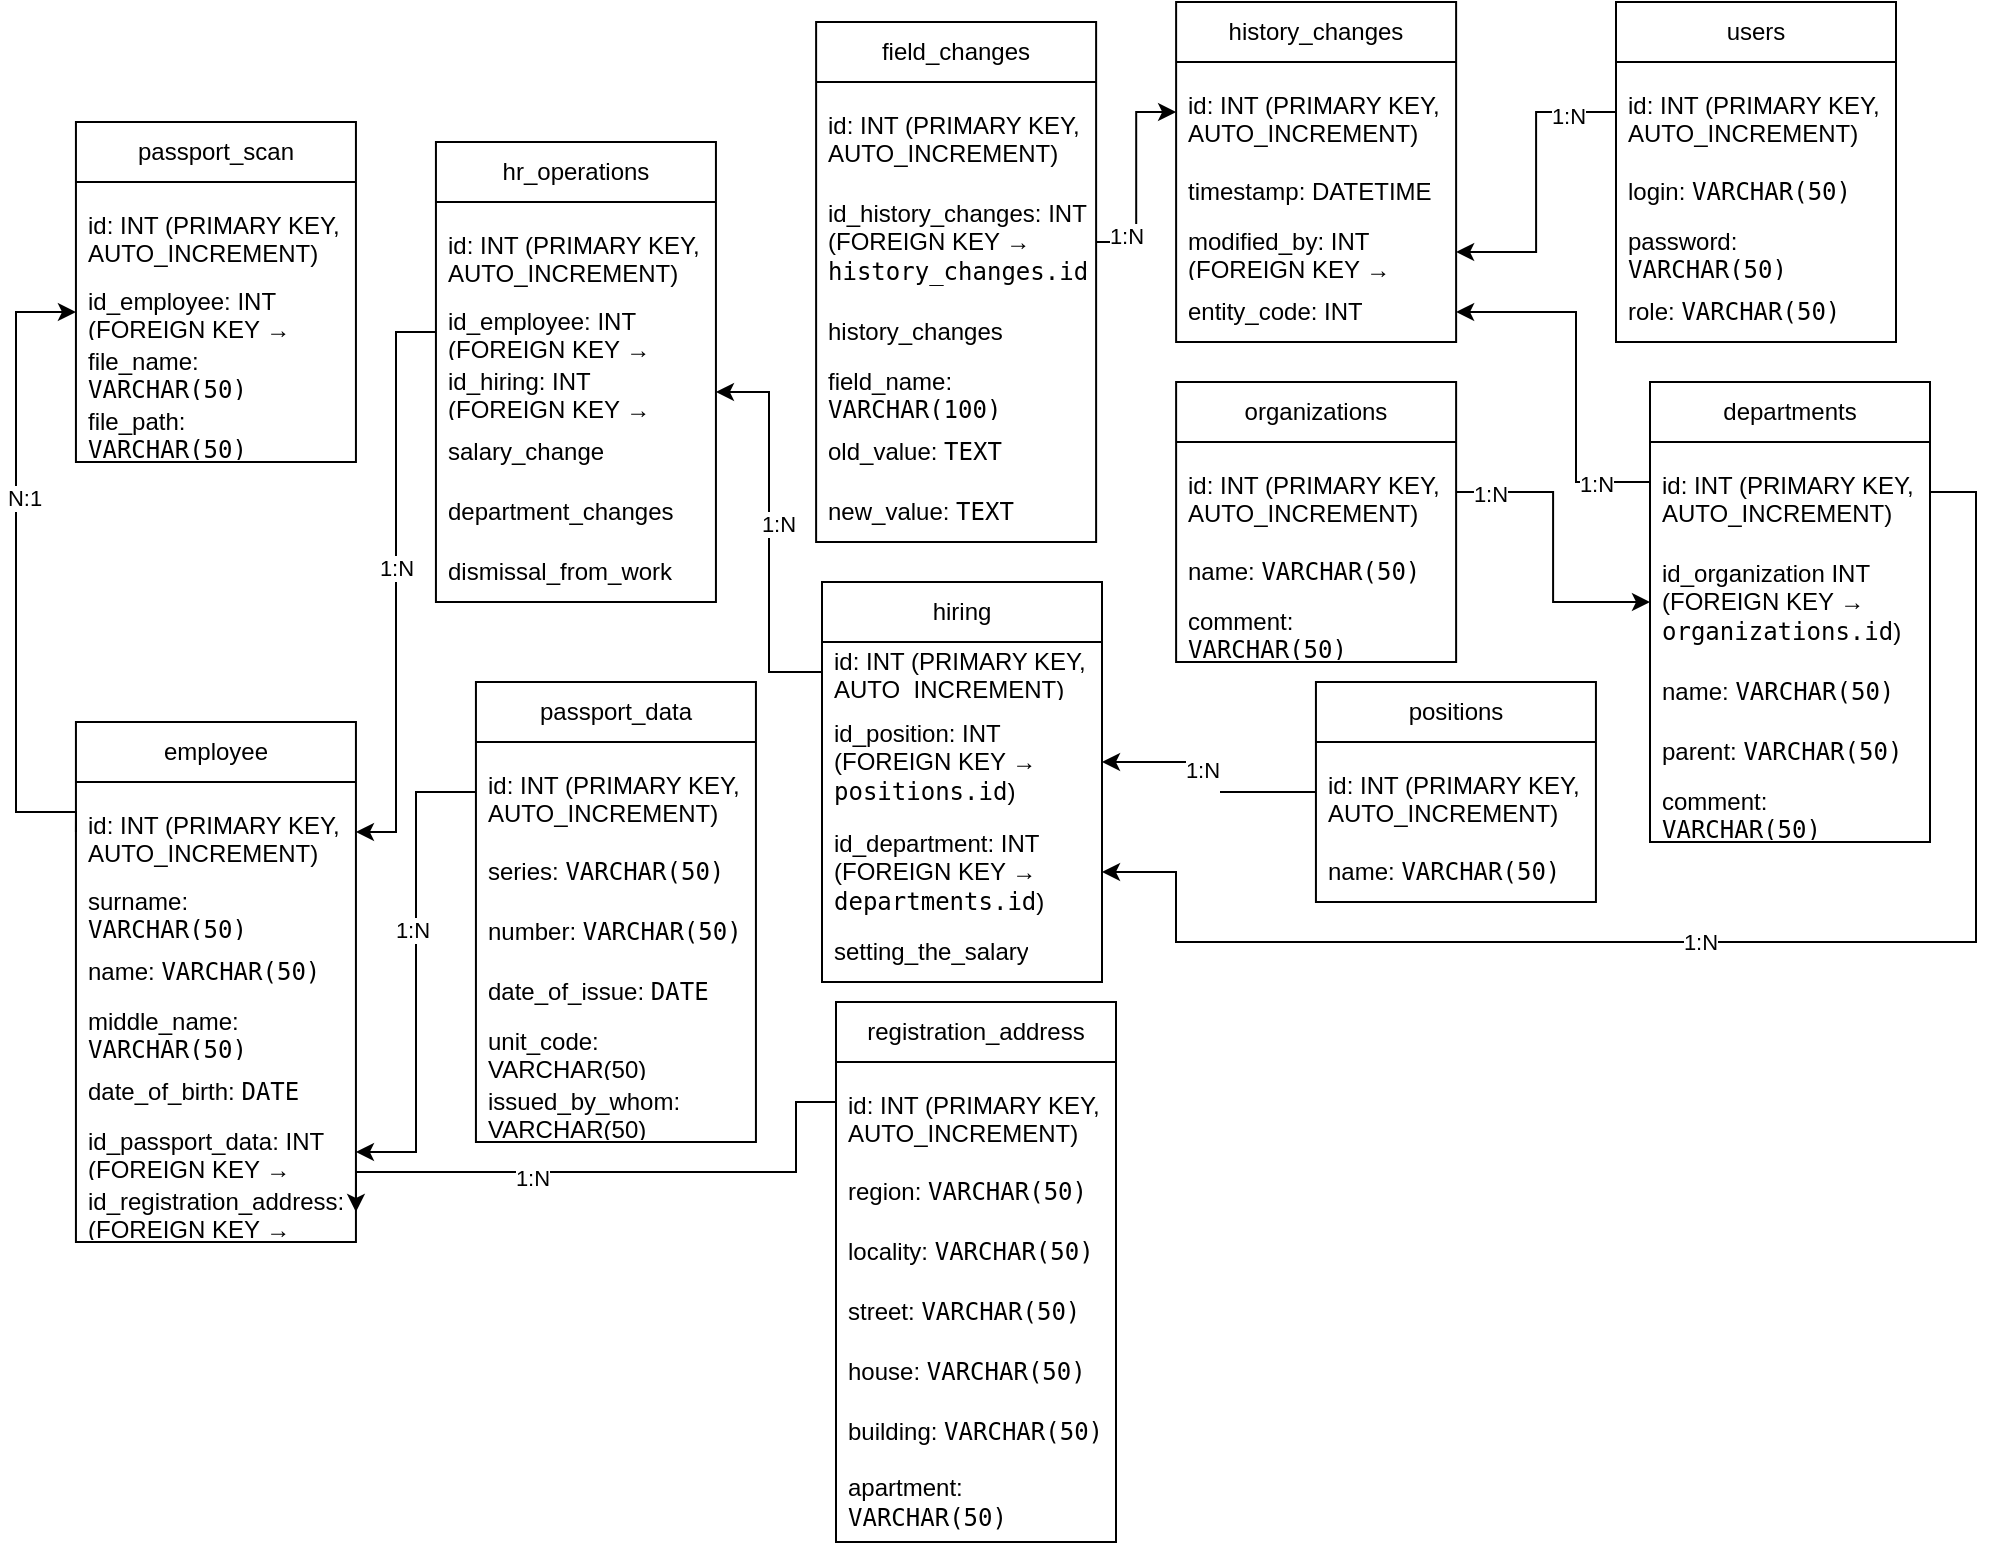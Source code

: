 <mxfile version="24.8.6">
  <diagram name="Страница — 1" id="jHBSTZxlIRbPRRDS3LSl">
    <mxGraphModel dx="1593" dy="2037" grid="1" gridSize="10" guides="1" tooltips="1" connect="1" arrows="1" fold="1" page="1" pageScale="1" pageWidth="827" pageHeight="1169" math="0" shadow="0">
      <root>
        <mxCell id="0" />
        <mxCell id="1" parent="0" />
        <mxCell id="Eq8dwpJ5VZz5XTEou-S4-1" value="organizations" style="swimlane;fontStyle=0;childLayout=stackLayout;horizontal=1;startSize=30;horizontalStack=0;resizeParent=1;resizeParentMax=0;resizeLast=0;collapsible=1;marginBottom=0;whiteSpace=wrap;html=1;" parent="1" vertex="1">
          <mxGeometry x="590.06" y="-970" width="140" height="140" as="geometry" />
        </mxCell>
        <mxCell id="Eq8dwpJ5VZz5XTEou-S4-2" value="&lt;p data-pm-slice=&quot;0 0 []&quot;&gt;id: INT (PRIMARY KEY, AUTO_INCREMENT)&lt;/p&gt;" style="text;strokeColor=none;fillColor=none;align=left;verticalAlign=middle;spacingLeft=4;spacingRight=4;overflow=hidden;points=[[0,0.5],[1,0.5]];portConstraint=eastwest;rotatable=0;whiteSpace=wrap;html=1;" parent="Eq8dwpJ5VZz5XTEou-S4-1" vertex="1">
          <mxGeometry y="30" width="140" height="50" as="geometry" />
        </mxCell>
        <mxCell id="Eq8dwpJ5VZz5XTEou-S4-3" value="name: &lt;code&gt;VARCHAR(50)&lt;/code&gt;" style="text;strokeColor=none;fillColor=none;align=left;verticalAlign=middle;spacingLeft=4;spacingRight=4;overflow=hidden;points=[[0,0.5],[1,0.5]];portConstraint=eastwest;rotatable=0;whiteSpace=wrap;html=1;" parent="Eq8dwpJ5VZz5XTEou-S4-1" vertex="1">
          <mxGeometry y="80" width="140" height="30" as="geometry" />
        </mxCell>
        <mxCell id="Eq8dwpJ5VZz5XTEou-S4-4" value="comment: &lt;code&gt;VARCHAR(50)&lt;/code&gt;" style="text;strokeColor=none;fillColor=none;align=left;verticalAlign=middle;spacingLeft=4;spacingRight=4;overflow=hidden;points=[[0,0.5],[1,0.5]];portConstraint=eastwest;rotatable=0;whiteSpace=wrap;html=1;" parent="Eq8dwpJ5VZz5XTEou-S4-1" vertex="1">
          <mxGeometry y="110" width="140" height="30" as="geometry" />
        </mxCell>
        <mxCell id="Eq8dwpJ5VZz5XTEou-S4-5" value="employee" style="swimlane;fontStyle=0;childLayout=stackLayout;horizontal=1;startSize=30;horizontalStack=0;resizeParent=1;resizeParentMax=0;resizeLast=0;collapsible=1;marginBottom=0;whiteSpace=wrap;html=1;" parent="1" vertex="1">
          <mxGeometry x="39.97" y="-800" width="140" height="260" as="geometry" />
        </mxCell>
        <mxCell id="Eq8dwpJ5VZz5XTEou-S4-6" value="&lt;p data-pm-slice=&quot;0 0 []&quot;&gt;id: INT (PRIMARY KEY, AUTO_INCREMENT)&lt;/p&gt;" style="text;strokeColor=none;fillColor=none;align=left;verticalAlign=middle;spacingLeft=4;spacingRight=4;overflow=hidden;points=[[0,0.5],[1,0.5]];portConstraint=eastwest;rotatable=0;whiteSpace=wrap;html=1;" parent="Eq8dwpJ5VZz5XTEou-S4-5" vertex="1">
          <mxGeometry y="30" width="140" height="50" as="geometry" />
        </mxCell>
        <mxCell id="Eq8dwpJ5VZz5XTEou-S4-7" value="surname: &lt;code&gt;VARCHAR(50)&lt;/code&gt;" style="text;strokeColor=none;fillColor=none;align=left;verticalAlign=middle;spacingLeft=4;spacingRight=4;overflow=hidden;points=[[0,0.5],[1,0.5]];portConstraint=eastwest;rotatable=0;whiteSpace=wrap;html=1;" parent="Eq8dwpJ5VZz5XTEou-S4-5" vertex="1">
          <mxGeometry y="80" width="140" height="30" as="geometry" />
        </mxCell>
        <mxCell id="Eq8dwpJ5VZz5XTEou-S4-8" value="name: &lt;code&gt;VARCHAR(50)&lt;/code&gt;" style="text;strokeColor=none;fillColor=none;align=left;verticalAlign=middle;spacingLeft=4;spacingRight=4;overflow=hidden;points=[[0,0.5],[1,0.5]];portConstraint=eastwest;rotatable=0;whiteSpace=wrap;html=1;" parent="Eq8dwpJ5VZz5XTEou-S4-5" vertex="1">
          <mxGeometry y="110" width="140" height="30" as="geometry" />
        </mxCell>
        <mxCell id="Eq8dwpJ5VZz5XTEou-S4-9" value="middle_name: &lt;code&gt;VARCHAR(50)&lt;/code&gt;" style="text;strokeColor=none;fillColor=none;align=left;verticalAlign=middle;spacingLeft=4;spacingRight=4;overflow=hidden;points=[[0,0.5],[1,0.5]];portConstraint=eastwest;rotatable=0;whiteSpace=wrap;html=1;" parent="Eq8dwpJ5VZz5XTEou-S4-5" vertex="1">
          <mxGeometry y="140" width="140" height="30" as="geometry" />
        </mxCell>
        <mxCell id="Eq8dwpJ5VZz5XTEou-S4-10" value="date_of_birth: &lt;code&gt;DATE&lt;/code&gt;" style="text;strokeColor=none;fillColor=none;align=left;verticalAlign=middle;spacingLeft=4;spacingRight=4;overflow=hidden;points=[[0,0.5],[1,0.5]];portConstraint=eastwest;rotatable=0;whiteSpace=wrap;html=1;" parent="Eq8dwpJ5VZz5XTEou-S4-5" vertex="1">
          <mxGeometry y="170" width="140" height="30" as="geometry" />
        </mxCell>
        <mxCell id="Eq8dwpJ5VZz5XTEou-S4-11" value="id_passport_data: INT (FOREIGN KEY → &lt;code&gt;passport_data.id&lt;/code&gt;)" style="text;strokeColor=none;fillColor=none;align=left;verticalAlign=middle;spacingLeft=4;spacingRight=4;overflow=hidden;points=[[0,0.5],[1,0.5]];portConstraint=eastwest;rotatable=0;whiteSpace=wrap;html=1;" parent="Eq8dwpJ5VZz5XTEou-S4-5" vertex="1">
          <mxGeometry y="200" width="140" height="30" as="geometry" />
        </mxCell>
        <mxCell id="Eq8dwpJ5VZz5XTEou-S4-12" value="id_registration_address: INT (FOREIGN KEY → &lt;code&gt;registration_address.id&lt;/code&gt;)" style="text;strokeColor=none;fillColor=none;align=left;verticalAlign=middle;spacingLeft=4;spacingRight=4;overflow=hidden;points=[[0,0.5],[1,0.5]];portConstraint=eastwest;rotatable=0;whiteSpace=wrap;html=1;" parent="Eq8dwpJ5VZz5XTEou-S4-5" vertex="1">
          <mxGeometry y="230" width="140" height="30" as="geometry" />
        </mxCell>
        <mxCell id="Eq8dwpJ5VZz5XTEou-S4-14" value="passport_data" style="swimlane;fontStyle=0;childLayout=stackLayout;horizontal=1;startSize=30;horizontalStack=0;resizeParent=1;resizeParentMax=0;resizeLast=0;collapsible=1;marginBottom=0;whiteSpace=wrap;html=1;" parent="1" vertex="1">
          <mxGeometry x="239.97" y="-820" width="140" height="230" as="geometry" />
        </mxCell>
        <mxCell id="Eq8dwpJ5VZz5XTEou-S4-15" value="&lt;p data-pm-slice=&quot;0 0 []&quot;&gt;id: INT (PRIMARY KEY, AUTO_INCREMENT)&lt;/p&gt;" style="text;strokeColor=none;fillColor=none;align=left;verticalAlign=middle;spacingLeft=4;spacingRight=4;overflow=hidden;points=[[0,0.5],[1,0.5]];portConstraint=eastwest;rotatable=0;whiteSpace=wrap;html=1;" parent="Eq8dwpJ5VZz5XTEou-S4-14" vertex="1">
          <mxGeometry y="30" width="140" height="50" as="geometry" />
        </mxCell>
        <mxCell id="Eq8dwpJ5VZz5XTEou-S4-16" value="series: &lt;code&gt;VARCHAR(50)&lt;/code&gt;" style="text;strokeColor=none;fillColor=none;align=left;verticalAlign=middle;spacingLeft=4;spacingRight=4;overflow=hidden;points=[[0,0.5],[1,0.5]];portConstraint=eastwest;rotatable=0;whiteSpace=wrap;html=1;" parent="Eq8dwpJ5VZz5XTEou-S4-14" vertex="1">
          <mxGeometry y="80" width="140" height="30" as="geometry" />
        </mxCell>
        <mxCell id="Eq8dwpJ5VZz5XTEou-S4-17" value="number: &lt;code&gt;VARCHAR(50)&lt;/code&gt;" style="text;strokeColor=none;fillColor=none;align=left;verticalAlign=middle;spacingLeft=4;spacingRight=4;overflow=hidden;points=[[0,0.5],[1,0.5]];portConstraint=eastwest;rotatable=0;whiteSpace=wrap;html=1;" parent="Eq8dwpJ5VZz5XTEou-S4-14" vertex="1">
          <mxGeometry y="110" width="140" height="30" as="geometry" />
        </mxCell>
        <mxCell id="Eq8dwpJ5VZz5XTEou-S4-18" value="date_of_issue: &lt;code&gt;DATE&lt;/code&gt;" style="text;strokeColor=none;fillColor=none;align=left;verticalAlign=middle;spacingLeft=4;spacingRight=4;overflow=hidden;points=[[0,0.5],[1,0.5]];portConstraint=eastwest;rotatable=0;whiteSpace=wrap;html=1;" parent="Eq8dwpJ5VZz5XTEou-S4-14" vertex="1">
          <mxGeometry y="140" width="140" height="30" as="geometry" />
        </mxCell>
        <mxCell id="Eq8dwpJ5VZz5XTEou-S4-19" value="unit_code: VARCHAR(50)" style="text;strokeColor=none;fillColor=none;align=left;verticalAlign=middle;spacingLeft=4;spacingRight=4;overflow=hidden;points=[[0,0.5],[1,0.5]];portConstraint=eastwest;rotatable=0;whiteSpace=wrap;html=1;" parent="Eq8dwpJ5VZz5XTEou-S4-14" vertex="1">
          <mxGeometry y="170" width="140" height="30" as="geometry" />
        </mxCell>
        <mxCell id="Eq8dwpJ5VZz5XTEou-S4-20" value="issued_by_whom: VARCHAR(50)" style="text;strokeColor=none;fillColor=none;align=left;verticalAlign=middle;spacingLeft=4;spacingRight=4;overflow=hidden;points=[[0,0.5],[1,0.5]];portConstraint=eastwest;rotatable=0;whiteSpace=wrap;html=1;" parent="Eq8dwpJ5VZz5XTEou-S4-14" vertex="1">
          <mxGeometry y="200" width="140" height="30" as="geometry" />
        </mxCell>
        <mxCell id="Eq8dwpJ5VZz5XTEou-S4-21" value="registration_address" style="swimlane;fontStyle=0;childLayout=stackLayout;horizontal=1;startSize=30;horizontalStack=0;resizeParent=1;resizeParentMax=0;resizeLast=0;collapsible=1;marginBottom=0;whiteSpace=wrap;html=1;" parent="1" vertex="1">
          <mxGeometry x="420" y="-660" width="140" height="270" as="geometry" />
        </mxCell>
        <mxCell id="Eq8dwpJ5VZz5XTEou-S4-22" value="&lt;p data-pm-slice=&quot;0 0 []&quot;&gt;id: INT (PRIMARY KEY, AUTO_INCREMENT)&lt;/p&gt;" style="text;strokeColor=none;fillColor=none;align=left;verticalAlign=middle;spacingLeft=4;spacingRight=4;overflow=hidden;points=[[0,0.5],[1,0.5]];portConstraint=eastwest;rotatable=0;whiteSpace=wrap;html=1;" parent="Eq8dwpJ5VZz5XTEou-S4-21" vertex="1">
          <mxGeometry y="30" width="140" height="50" as="geometry" />
        </mxCell>
        <mxCell id="Eq8dwpJ5VZz5XTEou-S4-23" value="region: &lt;code&gt;VARCHAR(50)&lt;/code&gt;" style="text;strokeColor=none;fillColor=none;align=left;verticalAlign=middle;spacingLeft=4;spacingRight=4;overflow=hidden;points=[[0,0.5],[1,0.5]];portConstraint=eastwest;rotatable=0;whiteSpace=wrap;html=1;" parent="Eq8dwpJ5VZz5XTEou-S4-21" vertex="1">
          <mxGeometry y="80" width="140" height="30" as="geometry" />
        </mxCell>
        <mxCell id="Eq8dwpJ5VZz5XTEou-S4-24" value="locality: &lt;code&gt;VARCHAR(50)&lt;/code&gt;" style="text;strokeColor=none;fillColor=none;align=left;verticalAlign=middle;spacingLeft=4;spacingRight=4;overflow=hidden;points=[[0,0.5],[1,0.5]];portConstraint=eastwest;rotatable=0;whiteSpace=wrap;html=1;" parent="Eq8dwpJ5VZz5XTEou-S4-21" vertex="1">
          <mxGeometry y="110" width="140" height="30" as="geometry" />
        </mxCell>
        <mxCell id="Eq8dwpJ5VZz5XTEou-S4-25" value="street: &lt;code&gt;VARCHAR(50)&lt;/code&gt;" style="text;strokeColor=none;fillColor=none;align=left;verticalAlign=middle;spacingLeft=4;spacingRight=4;overflow=hidden;points=[[0,0.5],[1,0.5]];portConstraint=eastwest;rotatable=0;whiteSpace=wrap;html=1;" parent="Eq8dwpJ5VZz5XTEou-S4-21" vertex="1">
          <mxGeometry y="140" width="140" height="30" as="geometry" />
        </mxCell>
        <mxCell id="Eq8dwpJ5VZz5XTEou-S4-26" value="house: &lt;code&gt;VARCHAR(50)&lt;/code&gt;" style="text;strokeColor=none;fillColor=none;align=left;verticalAlign=middle;spacingLeft=4;spacingRight=4;overflow=hidden;points=[[0,0.5],[1,0.5]];portConstraint=eastwest;rotatable=0;whiteSpace=wrap;html=1;" parent="Eq8dwpJ5VZz5XTEou-S4-21" vertex="1">
          <mxGeometry y="170" width="140" height="30" as="geometry" />
        </mxCell>
        <mxCell id="Eq8dwpJ5VZz5XTEou-S4-27" value="building: &lt;code&gt;VARCHAR(50)&lt;/code&gt;" style="text;strokeColor=none;fillColor=none;align=left;verticalAlign=middle;spacingLeft=4;spacingRight=4;overflow=hidden;points=[[0,0.5],[1,0.5]];portConstraint=eastwest;rotatable=0;whiteSpace=wrap;html=1;" parent="Eq8dwpJ5VZz5XTEou-S4-21" vertex="1">
          <mxGeometry y="200" width="140" height="30" as="geometry" />
        </mxCell>
        <mxCell id="Eq8dwpJ5VZz5XTEou-S4-28" value="apartment: &lt;code&gt;VARCHAR(50)&lt;/code&gt;" style="text;strokeColor=none;fillColor=none;align=left;verticalAlign=middle;spacingLeft=4;spacingRight=4;overflow=hidden;points=[[0,0.5],[1,0.5]];portConstraint=eastwest;rotatable=0;whiteSpace=wrap;html=1;" parent="Eq8dwpJ5VZz5XTEou-S4-21" vertex="1">
          <mxGeometry y="230" width="140" height="40" as="geometry" />
        </mxCell>
        <mxCell id="Eq8dwpJ5VZz5XTEou-S4-29" value="passport_scan" style="swimlane;fontStyle=0;childLayout=stackLayout;horizontal=1;startSize=30;horizontalStack=0;resizeParent=1;resizeParentMax=0;resizeLast=0;collapsible=1;marginBottom=0;whiteSpace=wrap;html=1;" parent="1" vertex="1">
          <mxGeometry x="39.97" y="-1100" width="140" height="170" as="geometry" />
        </mxCell>
        <mxCell id="Eq8dwpJ5VZz5XTEou-S4-30" value="&lt;p data-pm-slice=&quot;0 0 []&quot;&gt;id: INT (PRIMARY KEY, AUTO_INCREMENT)&lt;/p&gt;" style="text;strokeColor=none;fillColor=none;align=left;verticalAlign=middle;spacingLeft=4;spacingRight=4;overflow=hidden;points=[[0,0.5],[1,0.5]];portConstraint=eastwest;rotatable=0;whiteSpace=wrap;html=1;" parent="Eq8dwpJ5VZz5XTEou-S4-29" vertex="1">
          <mxGeometry y="30" width="140" height="50" as="geometry" />
        </mxCell>
        <mxCell id="jUoEw7toJQE0sB9hB6Gh-31" value="id_employee: INT (FOREIGN KEY → &lt;code&gt;employee.id&lt;/code&gt;)" style="text;strokeColor=none;fillColor=none;align=left;verticalAlign=middle;spacingLeft=4;spacingRight=4;overflow=hidden;points=[[0,0.5],[1,0.5]];portConstraint=eastwest;rotatable=0;whiteSpace=wrap;html=1;" parent="Eq8dwpJ5VZz5XTEou-S4-29" vertex="1">
          <mxGeometry y="80" width="140" height="30" as="geometry" />
        </mxCell>
        <mxCell id="Eq8dwpJ5VZz5XTEou-S4-31" value="file_name:&lt;code&gt; VARCHAR(50)&lt;/code&gt;" style="text;strokeColor=none;fillColor=none;align=left;verticalAlign=middle;spacingLeft=4;spacingRight=4;overflow=hidden;points=[[0,0.5],[1,0.5]];portConstraint=eastwest;rotatable=0;whiteSpace=wrap;html=1;" parent="Eq8dwpJ5VZz5XTEou-S4-29" vertex="1">
          <mxGeometry y="110" width="140" height="30" as="geometry" />
        </mxCell>
        <mxCell id="jUoEw7toJQE0sB9hB6Gh-17" value="file_path: &lt;code&gt;VARCHAR(50)&lt;/code&gt;" style="text;strokeColor=none;fillColor=none;align=left;verticalAlign=middle;spacingLeft=4;spacingRight=4;overflow=hidden;points=[[0,0.5],[1,0.5]];portConstraint=eastwest;rotatable=0;whiteSpace=wrap;html=1;" parent="Eq8dwpJ5VZz5XTEou-S4-29" vertex="1">
          <mxGeometry y="140" width="140" height="30" as="geometry" />
        </mxCell>
        <mxCell id="Eq8dwpJ5VZz5XTEou-S4-33" value="departments" style="swimlane;fontStyle=0;childLayout=stackLayout;horizontal=1;startSize=30;horizontalStack=0;resizeParent=1;resizeParentMax=0;resizeLast=0;collapsible=1;marginBottom=0;whiteSpace=wrap;html=1;" parent="1" vertex="1">
          <mxGeometry x="827" y="-970" width="140" height="230" as="geometry" />
        </mxCell>
        <mxCell id="Eq8dwpJ5VZz5XTEou-S4-34" value="&lt;p data-pm-slice=&quot;0 0 []&quot;&gt;id: INT (PRIMARY KEY, AUTO_INCREMENT)&lt;/p&gt;" style="text;strokeColor=none;fillColor=none;align=left;verticalAlign=middle;spacingLeft=4;spacingRight=4;overflow=hidden;points=[[0,0.5],[1,0.5]];portConstraint=eastwest;rotatable=0;whiteSpace=wrap;html=1;" parent="Eq8dwpJ5VZz5XTEou-S4-33" vertex="1">
          <mxGeometry y="30" width="140" height="50" as="geometry" />
        </mxCell>
        <mxCell id="Eq8dwpJ5VZz5XTEou-S4-35" value="id_organization INT (FOREIGN KEY → &lt;code&gt;organizations.id&lt;/code&gt;)" style="text;strokeColor=none;fillColor=none;align=left;verticalAlign=middle;spacingLeft=4;spacingRight=4;overflow=hidden;points=[[0,0.5],[1,0.5]];portConstraint=eastwest;rotatable=0;whiteSpace=wrap;html=1;" parent="Eq8dwpJ5VZz5XTEou-S4-33" vertex="1">
          <mxGeometry y="80" width="140" height="60" as="geometry" />
        </mxCell>
        <mxCell id="Eq8dwpJ5VZz5XTEou-S4-36" value="name: &lt;code&gt;VARCHAR(50)&lt;/code&gt;" style="text;strokeColor=none;fillColor=none;align=left;verticalAlign=middle;spacingLeft=4;spacingRight=4;overflow=hidden;points=[[0,0.5],[1,0.5]];portConstraint=eastwest;rotatable=0;whiteSpace=wrap;html=1;" parent="Eq8dwpJ5VZz5XTEou-S4-33" vertex="1">
          <mxGeometry y="140" width="140" height="30" as="geometry" />
        </mxCell>
        <mxCell id="Eq8dwpJ5VZz5XTEou-S4-37" value="parent: &lt;code&gt;VARCHAR(50)&lt;/code&gt;" style="text;strokeColor=none;fillColor=none;align=left;verticalAlign=middle;spacingLeft=4;spacingRight=4;overflow=hidden;points=[[0,0.5],[1,0.5]];portConstraint=eastwest;rotatable=0;whiteSpace=wrap;html=1;" parent="Eq8dwpJ5VZz5XTEou-S4-33" vertex="1">
          <mxGeometry y="170" width="140" height="30" as="geometry" />
        </mxCell>
        <mxCell id="Eq8dwpJ5VZz5XTEou-S4-38" value="comment: &lt;code&gt;VARCHAR(50)&lt;/code&gt;" style="text;strokeColor=none;fillColor=none;align=left;verticalAlign=middle;spacingLeft=4;spacingRight=4;overflow=hidden;points=[[0,0.5],[1,0.5]];portConstraint=eastwest;rotatable=0;whiteSpace=wrap;html=1;" parent="Eq8dwpJ5VZz5XTEou-S4-33" vertex="1">
          <mxGeometry y="200" width="140" height="30" as="geometry" />
        </mxCell>
        <mxCell id="Eq8dwpJ5VZz5XTEou-S4-40" value="positions" style="swimlane;fontStyle=0;childLayout=stackLayout;horizontal=1;startSize=30;horizontalStack=0;resizeParent=1;resizeParentMax=0;resizeLast=0;collapsible=1;marginBottom=0;whiteSpace=wrap;html=1;" parent="1" vertex="1">
          <mxGeometry x="659.97" y="-820" width="140" height="110" as="geometry" />
        </mxCell>
        <mxCell id="Eq8dwpJ5VZz5XTEou-S4-41" value="&lt;p data-pm-slice=&quot;0 0 []&quot;&gt;id: INT (PRIMARY KEY, AUTO_INCREMENT)&lt;/p&gt;" style="text;strokeColor=none;fillColor=none;align=left;verticalAlign=middle;spacingLeft=4;spacingRight=4;overflow=hidden;points=[[0,0.5],[1,0.5]];portConstraint=eastwest;rotatable=0;whiteSpace=wrap;html=1;" parent="Eq8dwpJ5VZz5XTEou-S4-40" vertex="1">
          <mxGeometry y="30" width="140" height="50" as="geometry" />
        </mxCell>
        <mxCell id="Eq8dwpJ5VZz5XTEou-S4-42" value="name: &lt;code&gt;VARCHAR(50)&lt;/code&gt;" style="text;strokeColor=none;fillColor=none;align=left;verticalAlign=middle;spacingLeft=4;spacingRight=4;overflow=hidden;points=[[0,0.5],[1,0.5]];portConstraint=eastwest;rotatable=0;whiteSpace=wrap;html=1;" parent="Eq8dwpJ5VZz5XTEou-S4-40" vertex="1">
          <mxGeometry y="80" width="140" height="30" as="geometry" />
        </mxCell>
        <mxCell id="Eq8dwpJ5VZz5XTEou-S4-43" value="hr_operations" style="swimlane;fontStyle=0;childLayout=stackLayout;horizontal=1;startSize=30;horizontalStack=0;resizeParent=1;resizeParentMax=0;resizeLast=0;collapsible=1;marginBottom=0;whiteSpace=wrap;html=1;" parent="1" vertex="1">
          <mxGeometry x="219.97" y="-1090" width="140" height="230" as="geometry" />
        </mxCell>
        <mxCell id="Eq8dwpJ5VZz5XTEou-S4-44" value="&lt;p data-pm-slice=&quot;0 0 []&quot;&gt;id: INT (PRIMARY KEY, AUTO_INCREMENT)&lt;/p&gt;" style="text;strokeColor=none;fillColor=none;align=left;verticalAlign=middle;spacingLeft=4;spacingRight=4;overflow=hidden;points=[[0,0.5],[1,0.5]];portConstraint=eastwest;rotatable=0;whiteSpace=wrap;html=1;" parent="Eq8dwpJ5VZz5XTEou-S4-43" vertex="1">
          <mxGeometry y="30" width="140" height="50" as="geometry" />
        </mxCell>
        <mxCell id="Eq8dwpJ5VZz5XTEou-S4-45" value="id_employee: INT (FOREIGN KEY → &lt;code&gt;employee.id&lt;/code&gt;)" style="text;strokeColor=none;fillColor=none;align=left;verticalAlign=middle;spacingLeft=4;spacingRight=4;overflow=hidden;points=[[0,0.5],[1,0.5]];portConstraint=eastwest;rotatable=0;whiteSpace=wrap;html=1;" parent="Eq8dwpJ5VZz5XTEou-S4-43" vertex="1">
          <mxGeometry y="80" width="140" height="30" as="geometry" />
        </mxCell>
        <mxCell id="Eq8dwpJ5VZz5XTEou-S4-46" value="id_hiring: INT (FOREIGN KEY → &lt;code&gt;hiring.id&lt;/code&gt;)" style="text;strokeColor=none;fillColor=none;align=left;verticalAlign=middle;spacingLeft=4;spacingRight=4;overflow=hidden;points=[[0,0.5],[1,0.5]];portConstraint=eastwest;rotatable=0;whiteSpace=wrap;html=1;" parent="Eq8dwpJ5VZz5XTEou-S4-43" vertex="1">
          <mxGeometry y="110" width="140" height="30" as="geometry" />
        </mxCell>
        <mxCell id="Eq8dwpJ5VZz5XTEou-S4-47" value="salary_change" style="text;strokeColor=none;fillColor=none;align=left;verticalAlign=middle;spacingLeft=4;spacingRight=4;overflow=hidden;points=[[0,0.5],[1,0.5]];portConstraint=eastwest;rotatable=0;whiteSpace=wrap;html=1;" parent="Eq8dwpJ5VZz5XTEou-S4-43" vertex="1">
          <mxGeometry y="140" width="140" height="30" as="geometry" />
        </mxCell>
        <mxCell id="Eq8dwpJ5VZz5XTEou-S4-48" value="department_changes" style="text;strokeColor=none;fillColor=none;align=left;verticalAlign=middle;spacingLeft=4;spacingRight=4;overflow=hidden;points=[[0,0.5],[1,0.5]];portConstraint=eastwest;rotatable=0;whiteSpace=wrap;html=1;" parent="Eq8dwpJ5VZz5XTEou-S4-43" vertex="1">
          <mxGeometry y="170" width="140" height="30" as="geometry" />
        </mxCell>
        <mxCell id="Eq8dwpJ5VZz5XTEou-S4-49" value="dismissal_from_work" style="text;strokeColor=none;fillColor=none;align=left;verticalAlign=middle;spacingLeft=4;spacingRight=4;overflow=hidden;points=[[0,0.5],[1,0.5]];portConstraint=eastwest;rotatable=0;whiteSpace=wrap;html=1;" parent="Eq8dwpJ5VZz5XTEou-S4-43" vertex="1">
          <mxGeometry y="200" width="140" height="30" as="geometry" />
        </mxCell>
        <mxCell id="Eq8dwpJ5VZz5XTEou-S4-50" value="hiring" style="swimlane;fontStyle=0;childLayout=stackLayout;horizontal=1;startSize=30;horizontalStack=0;resizeParent=1;resizeParentMax=0;resizeLast=0;collapsible=1;marginBottom=0;whiteSpace=wrap;html=1;" parent="1" vertex="1">
          <mxGeometry x="413" y="-870" width="140" height="200" as="geometry" />
        </mxCell>
        <mxCell id="Eq8dwpJ5VZz5XTEou-S4-51" value="id: INT (PRIMARY KEY, AUTO_INCREMENT)" style="text;strokeColor=none;fillColor=none;align=left;verticalAlign=middle;spacingLeft=4;spacingRight=4;overflow=hidden;points=[[0,0.5],[1,0.5]];portConstraint=eastwest;rotatable=0;whiteSpace=wrap;html=1;" parent="Eq8dwpJ5VZz5XTEou-S4-50" vertex="1">
          <mxGeometry y="30" width="140" height="30" as="geometry" />
        </mxCell>
        <mxCell id="Eq8dwpJ5VZz5XTEou-S4-53" value="id_position: INT (FOREIGN KEY → &lt;code&gt;positions.id&lt;/code&gt;)" style="text;strokeColor=none;fillColor=none;align=left;verticalAlign=middle;spacingLeft=4;spacingRight=4;overflow=hidden;points=[[0,0.5],[1,0.5]];portConstraint=eastwest;rotatable=0;whiteSpace=wrap;html=1;" parent="Eq8dwpJ5VZz5XTEou-S4-50" vertex="1">
          <mxGeometry y="60" width="140" height="60" as="geometry" />
        </mxCell>
        <mxCell id="Eq8dwpJ5VZz5XTEou-S4-52" value="id_department: INT (FOREIGN KEY → &lt;code&gt;departments.id&lt;/code&gt;)" style="text;strokeColor=none;fillColor=none;align=left;verticalAlign=middle;spacingLeft=4;spacingRight=4;overflow=hidden;points=[[0,0.5],[1,0.5]];portConstraint=eastwest;rotatable=0;whiteSpace=wrap;html=1;" parent="Eq8dwpJ5VZz5XTEou-S4-50" vertex="1">
          <mxGeometry y="120" width="140" height="50" as="geometry" />
        </mxCell>
        <mxCell id="Eq8dwpJ5VZz5XTEou-S4-54" value="setting_the_salary" style="text;strokeColor=none;fillColor=none;align=left;verticalAlign=middle;spacingLeft=4;spacingRight=4;overflow=hidden;points=[[0,0.5],[1,0.5]];portConstraint=eastwest;rotatable=0;whiteSpace=wrap;html=1;" parent="Eq8dwpJ5VZz5XTEou-S4-50" vertex="1">
          <mxGeometry y="170" width="140" height="30" as="geometry" />
        </mxCell>
        <mxCell id="Eq8dwpJ5VZz5XTEou-S4-55" value="history_changes" style="swimlane;fontStyle=0;childLayout=stackLayout;horizontal=1;startSize=30;horizontalStack=0;resizeParent=1;resizeParentMax=0;resizeLast=0;collapsible=1;marginBottom=0;whiteSpace=wrap;html=1;" parent="1" vertex="1">
          <mxGeometry x="590.06" y="-1160" width="140" height="170" as="geometry" />
        </mxCell>
        <mxCell id="Eq8dwpJ5VZz5XTEou-S4-56" value="&lt;p data-pm-slice=&quot;0 0 []&quot;&gt;id: INT (PRIMARY KEY, AUTO_INCREMENT)&lt;/p&gt;" style="text;strokeColor=none;fillColor=none;align=left;verticalAlign=middle;spacingLeft=4;spacingRight=4;overflow=hidden;points=[[0,0.5],[1,0.5]];portConstraint=eastwest;rotatable=0;whiteSpace=wrap;html=1;" parent="Eq8dwpJ5VZz5XTEou-S4-55" vertex="1">
          <mxGeometry y="30" width="140" height="50" as="geometry" />
        </mxCell>
        <mxCell id="Eq8dwpJ5VZz5XTEou-S4-57" value="timestamp: DATETIME" style="text;strokeColor=none;fillColor=none;align=left;verticalAlign=middle;spacingLeft=4;spacingRight=4;overflow=hidden;points=[[0,0.5],[1,0.5]];portConstraint=eastwest;rotatable=0;whiteSpace=wrap;html=1;" parent="Eq8dwpJ5VZz5XTEou-S4-55" vertex="1">
          <mxGeometry y="80" width="140" height="30" as="geometry" />
        </mxCell>
        <mxCell id="Eq8dwpJ5VZz5XTEou-S4-58" value="modified_by: INT (FOREIGN KEY → &lt;code&gt;users.id&lt;/code&gt;)" style="text;strokeColor=none;fillColor=none;align=left;verticalAlign=middle;spacingLeft=4;spacingRight=4;overflow=hidden;points=[[0,0.5],[1,0.5]];portConstraint=eastwest;rotatable=0;whiteSpace=wrap;html=1;" parent="Eq8dwpJ5VZz5XTEou-S4-55" vertex="1">
          <mxGeometry y="110" width="140" height="30" as="geometry" />
        </mxCell>
        <mxCell id="Eq8dwpJ5VZz5XTEou-S4-59" value="entity_code: INT" style="text;strokeColor=none;fillColor=none;align=left;verticalAlign=middle;spacingLeft=4;spacingRight=4;overflow=hidden;points=[[0,0.5],[1,0.5]];portConstraint=eastwest;rotatable=0;whiteSpace=wrap;html=1;" parent="Eq8dwpJ5VZz5XTEou-S4-55" vertex="1">
          <mxGeometry y="140" width="140" height="30" as="geometry" />
        </mxCell>
        <mxCell id="Eq8dwpJ5VZz5XTEou-S4-70" style="edgeStyle=orthogonalEdgeStyle;rounded=0;orthogonalLoop=1;jettySize=auto;html=1;exitX=0;exitY=0.5;exitDx=0;exitDy=0;entryX=1;entryY=0.5;entryDx=0;entryDy=0;" parent="1" source="Eq8dwpJ5VZz5XTEou-S4-22" target="Eq8dwpJ5VZz5XTEou-S4-12" edge="1">
          <mxGeometry relative="1" as="geometry">
            <Array as="points">
              <mxPoint x="420" y="-610" />
              <mxPoint x="400" y="-610" />
              <mxPoint x="400" y="-575" />
              <mxPoint x="180" y="-575" />
            </Array>
          </mxGeometry>
        </mxCell>
        <mxCell id="IaRZ0lFQKFmyOdZ3B6VX-19" value="1:N" style="edgeLabel;html=1;align=center;verticalAlign=middle;resizable=0;points=[];" vertex="1" connectable="0" parent="Eq8dwpJ5VZz5XTEou-S4-70">
          <mxGeometry x="0.282" y="3" relative="1" as="geometry">
            <mxPoint as="offset" />
          </mxGeometry>
        </mxCell>
        <mxCell id="jUoEw7toJQE0sB9hB6Gh-2" value="field_changes" style="swimlane;fontStyle=0;childLayout=stackLayout;horizontal=1;startSize=30;horizontalStack=0;resizeParent=1;resizeParentMax=0;resizeLast=0;collapsible=1;marginBottom=0;whiteSpace=wrap;html=1;fillColor=none;" parent="1" vertex="1">
          <mxGeometry x="410.06" y="-1150" width="140" height="260" as="geometry" />
        </mxCell>
        <mxCell id="jUoEw7toJQE0sB9hB6Gh-3" value="&lt;p data-pm-slice=&quot;0 0 []&quot;&gt;id: INT (PRIMARY KEY, AUTO_INCREMENT)&lt;/p&gt;" style="text;strokeColor=none;fillColor=none;align=left;verticalAlign=middle;spacingLeft=4;spacingRight=4;overflow=hidden;points=[[0,0.5],[1,0.5]];portConstraint=eastwest;rotatable=0;whiteSpace=wrap;html=1;" parent="jUoEw7toJQE0sB9hB6Gh-2" vertex="1">
          <mxGeometry y="30" width="140" height="50" as="geometry" />
        </mxCell>
        <mxCell id="jUoEw7toJQE0sB9hB6Gh-4" value="id_history_changes: INT (FOREIGN KEY → &lt;code&gt;history_changes.id&lt;/code&gt;)" style="text;strokeColor=none;fillColor=none;align=left;verticalAlign=middle;spacingLeft=4;spacingRight=4;overflow=hidden;points=[[0,0.5],[1,0.5]];portConstraint=eastwest;rotatable=0;whiteSpace=wrap;html=1;" parent="jUoEw7toJQE0sB9hB6Gh-2" vertex="1">
          <mxGeometry y="80" width="140" height="60" as="geometry" />
        </mxCell>
        <mxCell id="jUoEw7toJQE0sB9hB6Gh-5" value="history_changes " style="text;strokeColor=none;fillColor=none;align=left;verticalAlign=middle;spacingLeft=4;spacingRight=4;overflow=hidden;points=[[0,0.5],[1,0.5]];portConstraint=eastwest;rotatable=0;whiteSpace=wrap;html=1;" parent="jUoEw7toJQE0sB9hB6Gh-2" vertex="1">
          <mxGeometry y="140" width="140" height="30" as="geometry" />
        </mxCell>
        <mxCell id="jUoEw7toJQE0sB9hB6Gh-6" value="field_name: &lt;code&gt;VARCHAR(100)&lt;/code&gt;" style="text;strokeColor=none;fillColor=none;align=left;verticalAlign=middle;spacingLeft=4;spacingRight=4;overflow=hidden;points=[[0,0.5],[1,0.5]];portConstraint=eastwest;rotatable=0;whiteSpace=wrap;html=1;" parent="jUoEw7toJQE0sB9hB6Gh-2" vertex="1">
          <mxGeometry y="170" width="140" height="30" as="geometry" />
        </mxCell>
        <mxCell id="jUoEw7toJQE0sB9hB6Gh-7" value="old_value: &lt;code&gt;TEXT&lt;/code&gt;" style="text;strokeColor=none;fillColor=none;align=left;verticalAlign=middle;spacingLeft=4;spacingRight=4;overflow=hidden;points=[[0,0.5],[1,0.5]];portConstraint=eastwest;rotatable=0;whiteSpace=wrap;html=1;" parent="jUoEw7toJQE0sB9hB6Gh-2" vertex="1">
          <mxGeometry y="200" width="140" height="30" as="geometry" />
        </mxCell>
        <mxCell id="jUoEw7toJQE0sB9hB6Gh-8" value="new_value: &lt;code&gt;TEXT&lt;/code&gt;" style="text;strokeColor=none;fillColor=none;align=left;verticalAlign=middle;spacingLeft=4;spacingRight=4;overflow=hidden;points=[[0,0.5],[1,0.5]];portConstraint=eastwest;rotatable=0;whiteSpace=wrap;html=1;" parent="jUoEw7toJQE0sB9hB6Gh-2" vertex="1">
          <mxGeometry y="230" width="140" height="30" as="geometry" />
        </mxCell>
        <mxCell id="jUoEw7toJQE0sB9hB6Gh-20" style="edgeStyle=orthogonalEdgeStyle;rounded=0;orthogonalLoop=1;jettySize=auto;html=1;exitX=0;exitY=0.5;exitDx=0;exitDy=0;entryX=0;entryY=0.5;entryDx=0;entryDy=0;" parent="1" source="Eq8dwpJ5VZz5XTEou-S4-6" target="jUoEw7toJQE0sB9hB6Gh-31" edge="1">
          <mxGeometry relative="1" as="geometry">
            <mxPoint x="209.97" y="-750" as="sourcePoint" />
            <mxPoint x="39.97" y="-1020" as="targetPoint" />
            <Array as="points">
              <mxPoint x="40" y="-755" />
              <mxPoint x="10" y="-755" />
              <mxPoint x="10" y="-1005" />
            </Array>
          </mxGeometry>
        </mxCell>
        <mxCell id="IaRZ0lFQKFmyOdZ3B6VX-18" value="N:1" style="edgeLabel;html=1;align=center;verticalAlign=middle;resizable=0;points=[];" vertex="1" connectable="0" parent="jUoEw7toJQE0sB9hB6Gh-20">
          <mxGeometry x="0.236" y="-4" relative="1" as="geometry">
            <mxPoint as="offset" />
          </mxGeometry>
        </mxCell>
        <mxCell id="jUoEw7toJQE0sB9hB6Gh-21" style="edgeStyle=orthogonalEdgeStyle;rounded=0;orthogonalLoop=1;jettySize=auto;html=1;exitX=0;exitY=0.5;exitDx=0;exitDy=0;entryX=1;entryY=0.5;entryDx=0;entryDy=0;" parent="1" source="Eq8dwpJ5VZz5XTEou-S4-45" target="Eq8dwpJ5VZz5XTEou-S4-6" edge="1">
          <mxGeometry relative="1" as="geometry" />
        </mxCell>
        <mxCell id="IaRZ0lFQKFmyOdZ3B6VX-31" value="1:N" style="edgeLabel;html=1;align=center;verticalAlign=middle;resizable=0;points=[];" vertex="1" connectable="0" parent="jUoEw7toJQE0sB9hB6Gh-21">
          <mxGeometry x="-0.051" relative="1" as="geometry">
            <mxPoint as="offset" />
          </mxGeometry>
        </mxCell>
        <mxCell id="jUoEw7toJQE0sB9hB6Gh-30" style="edgeStyle=orthogonalEdgeStyle;rounded=0;orthogonalLoop=1;jettySize=auto;html=1;exitX=1;exitY=0.5;exitDx=0;exitDy=0;entryX=0;entryY=0.5;entryDx=0;entryDy=0;" parent="1" source="jUoEw7toJQE0sB9hB6Gh-4" target="Eq8dwpJ5VZz5XTEou-S4-56" edge="1">
          <mxGeometry relative="1" as="geometry" />
        </mxCell>
        <mxCell id="IaRZ0lFQKFmyOdZ3B6VX-30" value="1:N" style="edgeLabel;html=1;align=center;verticalAlign=middle;resizable=0;points=[];" vertex="1" connectable="0" parent="jUoEw7toJQE0sB9hB6Gh-30">
          <mxGeometry x="-0.711" y="3" relative="1" as="geometry">
            <mxPoint as="offset" />
          </mxGeometry>
        </mxCell>
        <mxCell id="IaRZ0lFQKFmyOdZ3B6VX-2" value="users" style="swimlane;fontStyle=0;childLayout=stackLayout;horizontal=1;startSize=30;horizontalStack=0;resizeParent=1;resizeParentMax=0;resizeLast=0;collapsible=1;marginBottom=0;whiteSpace=wrap;html=1;" vertex="1" parent="1">
          <mxGeometry x="810" y="-1160" width="140" height="170" as="geometry" />
        </mxCell>
        <mxCell id="IaRZ0lFQKFmyOdZ3B6VX-3" value="&lt;p data-pm-slice=&quot;0 0 []&quot;&gt;id: INT (PRIMARY KEY, AUTO_INCREMENT)&lt;/p&gt;" style="text;strokeColor=none;fillColor=none;align=left;verticalAlign=middle;spacingLeft=4;spacingRight=4;overflow=hidden;points=[[0,0.5],[1,0.5]];portConstraint=eastwest;rotatable=0;whiteSpace=wrap;html=1;" vertex="1" parent="IaRZ0lFQKFmyOdZ3B6VX-2">
          <mxGeometry y="30" width="140" height="50" as="geometry" />
        </mxCell>
        <mxCell id="IaRZ0lFQKFmyOdZ3B6VX-4" value="login: &lt;code&gt;VARCHAR(50)&lt;/code&gt;" style="text;strokeColor=none;fillColor=none;align=left;verticalAlign=middle;spacingLeft=4;spacingRight=4;overflow=hidden;points=[[0,0.5],[1,0.5]];portConstraint=eastwest;rotatable=0;whiteSpace=wrap;html=1;" vertex="1" parent="IaRZ0lFQKFmyOdZ3B6VX-2">
          <mxGeometry y="80" width="140" height="30" as="geometry" />
        </mxCell>
        <mxCell id="IaRZ0lFQKFmyOdZ3B6VX-6" value="&lt;div&gt;password:&lt;code&gt; VARCHAR(50)&lt;/code&gt;&lt;/div&gt;" style="text;strokeColor=none;fillColor=none;align=left;verticalAlign=middle;spacingLeft=4;spacingRight=4;overflow=hidden;points=[[0,0.5],[1,0.5]];portConstraint=eastwest;rotatable=0;whiteSpace=wrap;html=1;" vertex="1" parent="IaRZ0lFQKFmyOdZ3B6VX-2">
          <mxGeometry y="110" width="140" height="30" as="geometry" />
        </mxCell>
        <mxCell id="IaRZ0lFQKFmyOdZ3B6VX-5" value="role: &lt;code&gt;VARCHAR(50)&lt;/code&gt;" style="text;strokeColor=none;fillColor=none;align=left;verticalAlign=middle;spacingLeft=4;spacingRight=4;overflow=hidden;points=[[0,0.5],[1,0.5]];portConstraint=eastwest;rotatable=0;whiteSpace=wrap;html=1;" vertex="1" parent="IaRZ0lFQKFmyOdZ3B6VX-2">
          <mxGeometry y="140" width="140" height="30" as="geometry" />
        </mxCell>
        <mxCell id="IaRZ0lFQKFmyOdZ3B6VX-9" style="edgeStyle=orthogonalEdgeStyle;rounded=0;orthogonalLoop=1;jettySize=auto;html=1;exitX=0;exitY=0.5;exitDx=0;exitDy=0;entryX=1;entryY=0.5;entryDx=0;entryDy=0;" edge="1" parent="1" source="IaRZ0lFQKFmyOdZ3B6VX-3" target="Eq8dwpJ5VZz5XTEou-S4-58">
          <mxGeometry relative="1" as="geometry" />
        </mxCell>
        <mxCell id="IaRZ0lFQKFmyOdZ3B6VX-25" value="1:N" style="edgeLabel;html=1;align=center;verticalAlign=middle;resizable=0;points=[];" vertex="1" connectable="0" parent="IaRZ0lFQKFmyOdZ3B6VX-9">
          <mxGeometry x="-0.681" y="2" relative="1" as="geometry">
            <mxPoint as="offset" />
          </mxGeometry>
        </mxCell>
        <mxCell id="IaRZ0lFQKFmyOdZ3B6VX-10" style="edgeStyle=orthogonalEdgeStyle;rounded=0;orthogonalLoop=1;jettySize=auto;html=1;exitX=0;exitY=0.5;exitDx=0;exitDy=0;" edge="1" parent="1" source="Eq8dwpJ5VZz5XTEou-S4-51" target="Eq8dwpJ5VZz5XTEou-S4-46">
          <mxGeometry relative="1" as="geometry" />
        </mxCell>
        <mxCell id="IaRZ0lFQKFmyOdZ3B6VX-29" value="1:N" style="edgeLabel;html=1;align=center;verticalAlign=middle;resizable=0;points=[];" vertex="1" connectable="0" parent="IaRZ0lFQKFmyOdZ3B6VX-10">
          <mxGeometry x="0.043" y="-4" relative="1" as="geometry">
            <mxPoint as="offset" />
          </mxGeometry>
        </mxCell>
        <mxCell id="IaRZ0lFQKFmyOdZ3B6VX-11" style="edgeStyle=orthogonalEdgeStyle;rounded=0;orthogonalLoop=1;jettySize=auto;html=1;exitX=0;exitY=0.5;exitDx=0;exitDy=0;" edge="1" parent="1" source="Eq8dwpJ5VZz5XTEou-S4-41" target="Eq8dwpJ5VZz5XTEou-S4-53">
          <mxGeometry relative="1" as="geometry" />
        </mxCell>
        <mxCell id="IaRZ0lFQKFmyOdZ3B6VX-32" value="&#xa;1:N&#xa;&#xa;" style="edgeLabel;html=1;align=center;verticalAlign=middle;resizable=0;points=[];" vertex="1" connectable="0" parent="IaRZ0lFQKFmyOdZ3B6VX-11">
          <mxGeometry x="-0.06" y="4" relative="1" as="geometry">
            <mxPoint as="offset" />
          </mxGeometry>
        </mxCell>
        <mxCell id="IaRZ0lFQKFmyOdZ3B6VX-12" style="edgeStyle=orthogonalEdgeStyle;rounded=0;orthogonalLoop=1;jettySize=auto;html=1;exitX=1;exitY=0.5;exitDx=0;exitDy=0;" edge="1" parent="1" source="Eq8dwpJ5VZz5XTEou-S4-34" target="Eq8dwpJ5VZz5XTEou-S4-52">
          <mxGeometry relative="1" as="geometry">
            <Array as="points">
              <mxPoint x="990" y="-915" />
              <mxPoint x="990" y="-690" />
              <mxPoint x="590" y="-690" />
              <mxPoint x="590" y="-725" />
            </Array>
          </mxGeometry>
        </mxCell>
        <mxCell id="IaRZ0lFQKFmyOdZ3B6VX-37" value="1:N" style="edgeLabel;html=1;align=center;verticalAlign=middle;resizable=0;points=[];" vertex="1" connectable="0" parent="IaRZ0lFQKFmyOdZ3B6VX-12">
          <mxGeometry x="0.072" relative="1" as="geometry">
            <mxPoint as="offset" />
          </mxGeometry>
        </mxCell>
        <mxCell id="IaRZ0lFQKFmyOdZ3B6VX-16" style="edgeStyle=orthogonalEdgeStyle;rounded=0;orthogonalLoop=1;jettySize=auto;html=1;exitX=0;exitY=0.5;exitDx=0;exitDy=0;" edge="1" parent="1" source="Eq8dwpJ5VZz5XTEou-S4-15" target="Eq8dwpJ5VZz5XTEou-S4-11">
          <mxGeometry relative="1" as="geometry" />
        </mxCell>
        <mxCell id="IaRZ0lFQKFmyOdZ3B6VX-28" value="1:N" style="edgeLabel;html=1;align=center;verticalAlign=middle;resizable=0;points=[];" vertex="1" connectable="0" parent="IaRZ0lFQKFmyOdZ3B6VX-16">
          <mxGeometry x="-0.18" y="-2" relative="1" as="geometry">
            <mxPoint as="offset" />
          </mxGeometry>
        </mxCell>
        <mxCell id="IaRZ0lFQKFmyOdZ3B6VX-14" style="edgeStyle=orthogonalEdgeStyle;rounded=0;orthogonalLoop=1;jettySize=auto;html=1;exitX=0;exitY=0.5;exitDx=0;exitDy=0;" edge="1" parent="1" source="Eq8dwpJ5VZz5XTEou-S4-34" target="Eq8dwpJ5VZz5XTEou-S4-59">
          <mxGeometry relative="1" as="geometry">
            <Array as="points">
              <mxPoint x="827" y="-920" />
              <mxPoint x="790" y="-920" />
              <mxPoint x="790" y="-1005" />
            </Array>
          </mxGeometry>
        </mxCell>
        <mxCell id="IaRZ0lFQKFmyOdZ3B6VX-36" value="1:N" style="edgeLabel;html=1;align=center;verticalAlign=middle;resizable=0;points=[];" vertex="1" connectable="0" parent="IaRZ0lFQKFmyOdZ3B6VX-14">
          <mxGeometry x="-0.655" y="1" relative="1" as="geometry">
            <mxPoint as="offset" />
          </mxGeometry>
        </mxCell>
        <mxCell id="IaRZ0lFQKFmyOdZ3B6VX-34" style="edgeStyle=orthogonalEdgeStyle;rounded=0;orthogonalLoop=1;jettySize=auto;html=1;exitX=1;exitY=0.5;exitDx=0;exitDy=0;" edge="1" parent="1" source="Eq8dwpJ5VZz5XTEou-S4-2" target="Eq8dwpJ5VZz5XTEou-S4-35">
          <mxGeometry relative="1" as="geometry" />
        </mxCell>
        <mxCell id="IaRZ0lFQKFmyOdZ3B6VX-35" value="1:N" style="edgeLabel;html=1;align=center;verticalAlign=middle;resizable=0;points=[];" vertex="1" connectable="0" parent="IaRZ0lFQKFmyOdZ3B6VX-34">
          <mxGeometry x="-0.785" y="-1" relative="1" as="geometry">
            <mxPoint as="offset" />
          </mxGeometry>
        </mxCell>
      </root>
    </mxGraphModel>
  </diagram>
</mxfile>
